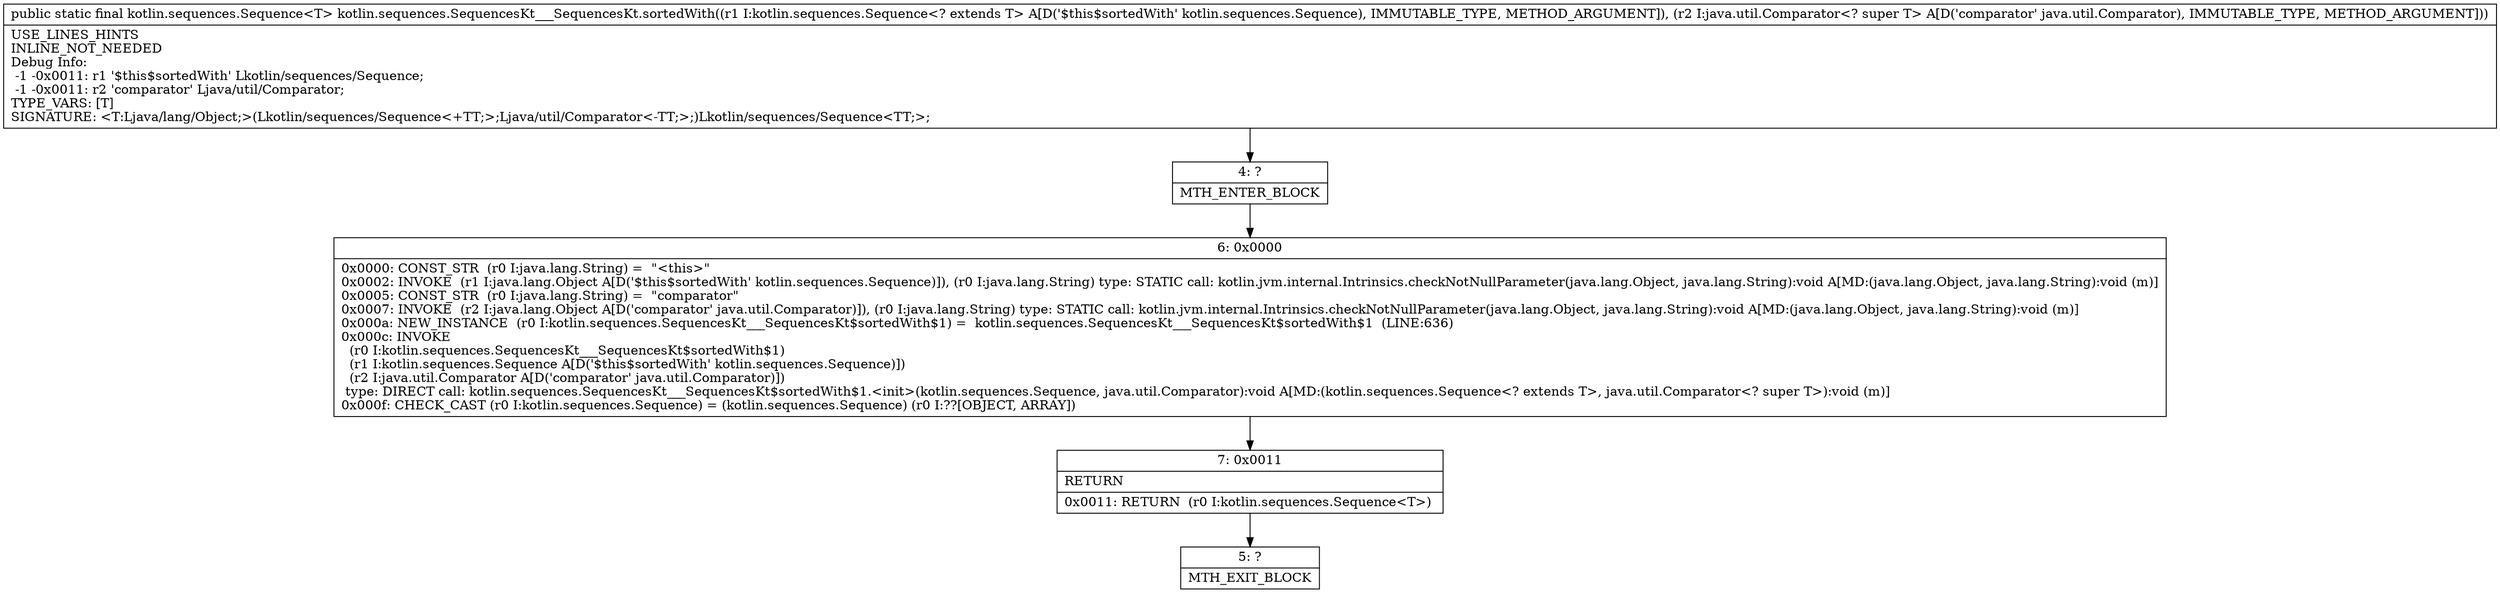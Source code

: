 digraph "CFG forkotlin.sequences.SequencesKt___SequencesKt.sortedWith(Lkotlin\/sequences\/Sequence;Ljava\/util\/Comparator;)Lkotlin\/sequences\/Sequence;" {
Node_4 [shape=record,label="{4\:\ ?|MTH_ENTER_BLOCK\l}"];
Node_6 [shape=record,label="{6\:\ 0x0000|0x0000: CONST_STR  (r0 I:java.lang.String) =  \"\<this\>\" \l0x0002: INVOKE  (r1 I:java.lang.Object A[D('$this$sortedWith' kotlin.sequences.Sequence)]), (r0 I:java.lang.String) type: STATIC call: kotlin.jvm.internal.Intrinsics.checkNotNullParameter(java.lang.Object, java.lang.String):void A[MD:(java.lang.Object, java.lang.String):void (m)]\l0x0005: CONST_STR  (r0 I:java.lang.String) =  \"comparator\" \l0x0007: INVOKE  (r2 I:java.lang.Object A[D('comparator' java.util.Comparator)]), (r0 I:java.lang.String) type: STATIC call: kotlin.jvm.internal.Intrinsics.checkNotNullParameter(java.lang.Object, java.lang.String):void A[MD:(java.lang.Object, java.lang.String):void (m)]\l0x000a: NEW_INSTANCE  (r0 I:kotlin.sequences.SequencesKt___SequencesKt$sortedWith$1) =  kotlin.sequences.SequencesKt___SequencesKt$sortedWith$1  (LINE:636)\l0x000c: INVOKE  \l  (r0 I:kotlin.sequences.SequencesKt___SequencesKt$sortedWith$1)\l  (r1 I:kotlin.sequences.Sequence A[D('$this$sortedWith' kotlin.sequences.Sequence)])\l  (r2 I:java.util.Comparator A[D('comparator' java.util.Comparator)])\l type: DIRECT call: kotlin.sequences.SequencesKt___SequencesKt$sortedWith$1.\<init\>(kotlin.sequences.Sequence, java.util.Comparator):void A[MD:(kotlin.sequences.Sequence\<? extends T\>, java.util.Comparator\<? super T\>):void (m)]\l0x000f: CHECK_CAST (r0 I:kotlin.sequences.Sequence) = (kotlin.sequences.Sequence) (r0 I:??[OBJECT, ARRAY]) \l}"];
Node_7 [shape=record,label="{7\:\ 0x0011|RETURN\l|0x0011: RETURN  (r0 I:kotlin.sequences.Sequence\<T\>) \l}"];
Node_5 [shape=record,label="{5\:\ ?|MTH_EXIT_BLOCK\l}"];
MethodNode[shape=record,label="{public static final kotlin.sequences.Sequence\<T\> kotlin.sequences.SequencesKt___SequencesKt.sortedWith((r1 I:kotlin.sequences.Sequence\<? extends T\> A[D('$this$sortedWith' kotlin.sequences.Sequence), IMMUTABLE_TYPE, METHOD_ARGUMENT]), (r2 I:java.util.Comparator\<? super T\> A[D('comparator' java.util.Comparator), IMMUTABLE_TYPE, METHOD_ARGUMENT]))  | USE_LINES_HINTS\lINLINE_NOT_NEEDED\lDebug Info:\l  \-1 \-0x0011: r1 '$this$sortedWith' Lkotlin\/sequences\/Sequence;\l  \-1 \-0x0011: r2 'comparator' Ljava\/util\/Comparator;\lTYPE_VARS: [T]\lSIGNATURE: \<T:Ljava\/lang\/Object;\>(Lkotlin\/sequences\/Sequence\<+TT;\>;Ljava\/util\/Comparator\<\-TT;\>;)Lkotlin\/sequences\/Sequence\<TT;\>;\l}"];
MethodNode -> Node_4;Node_4 -> Node_6;
Node_6 -> Node_7;
Node_7 -> Node_5;
}

